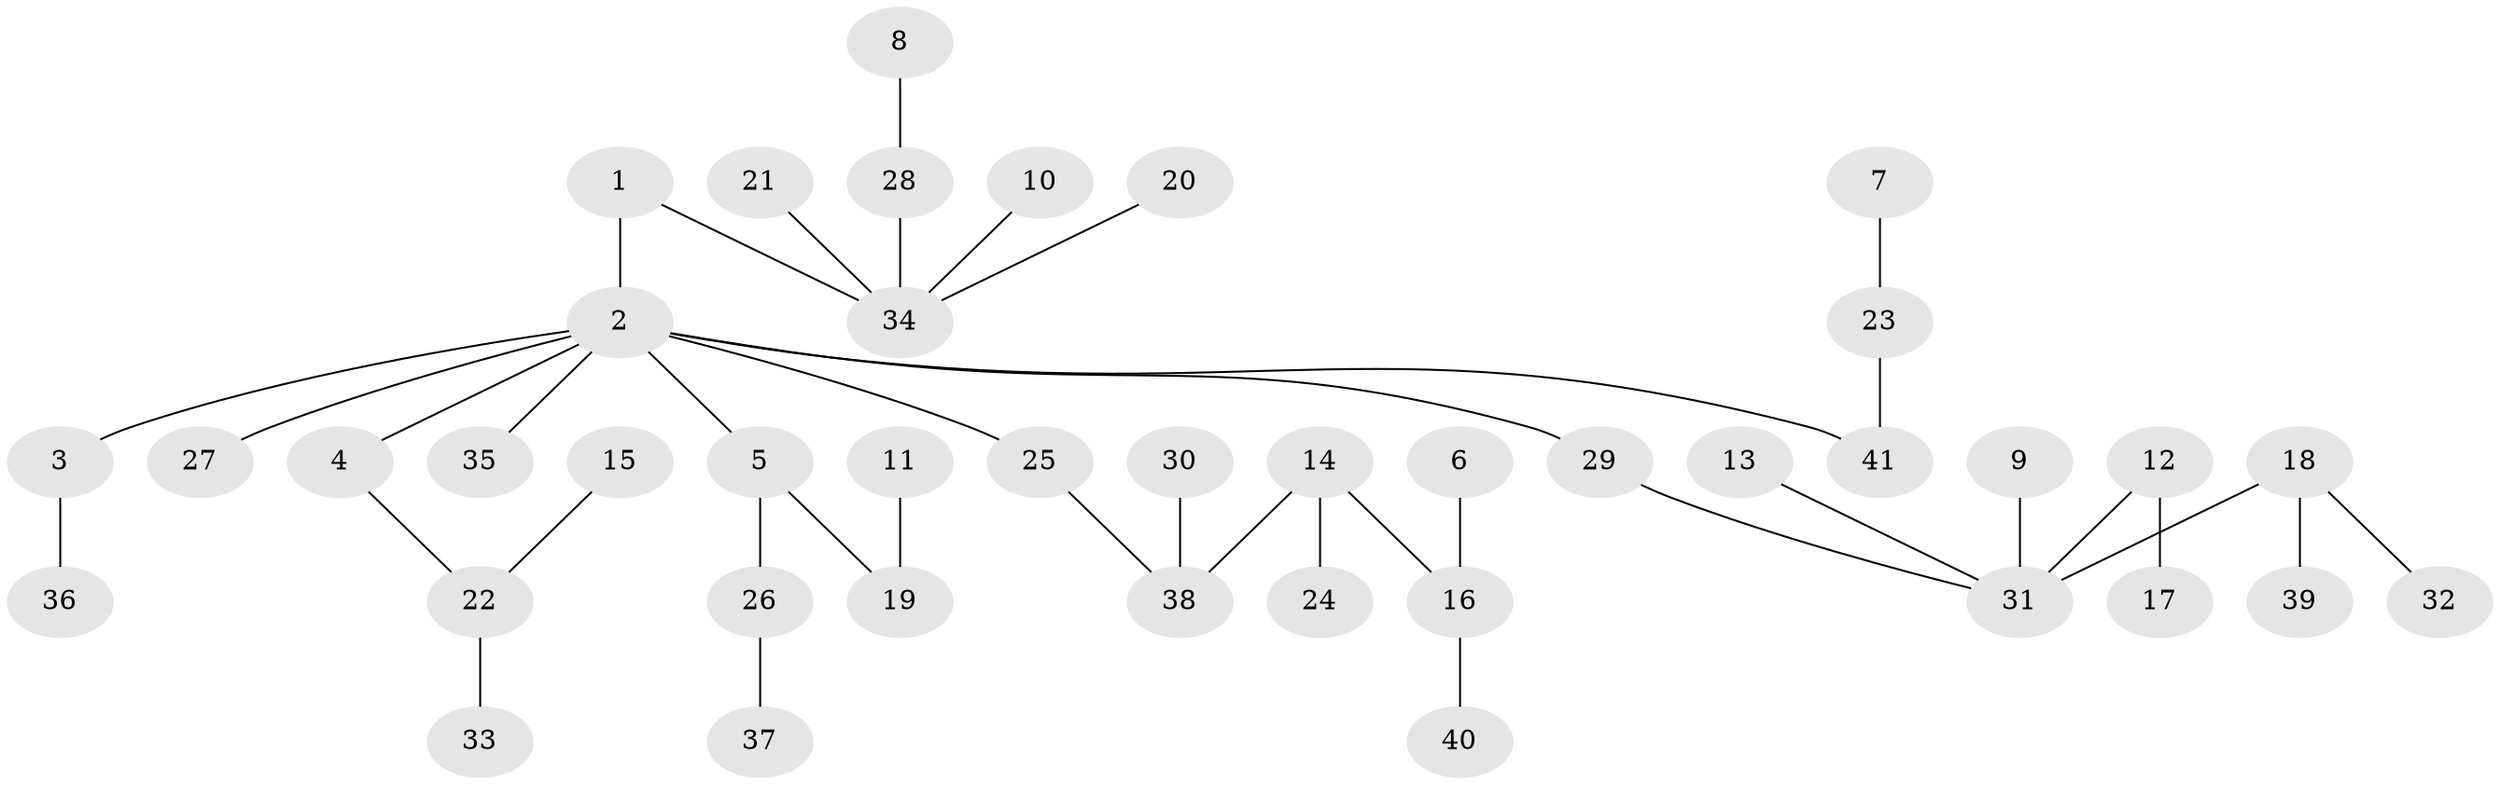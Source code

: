 // original degree distribution, {5: 0.024390243902439025, 4: 0.04878048780487805, 2: 0.32926829268292684, 1: 0.45121951219512196, 6: 0.036585365853658534, 3: 0.10975609756097561}
// Generated by graph-tools (version 1.1) at 2025/50/03/09/25 03:50:18]
// undirected, 41 vertices, 40 edges
graph export_dot {
graph [start="1"]
  node [color=gray90,style=filled];
  1;
  2;
  3;
  4;
  5;
  6;
  7;
  8;
  9;
  10;
  11;
  12;
  13;
  14;
  15;
  16;
  17;
  18;
  19;
  20;
  21;
  22;
  23;
  24;
  25;
  26;
  27;
  28;
  29;
  30;
  31;
  32;
  33;
  34;
  35;
  36;
  37;
  38;
  39;
  40;
  41;
  1 -- 2 [weight=1.0];
  1 -- 34 [weight=1.0];
  2 -- 3 [weight=1.0];
  2 -- 4 [weight=1.0];
  2 -- 5 [weight=1.0];
  2 -- 25 [weight=1.0];
  2 -- 27 [weight=1.0];
  2 -- 29 [weight=1.0];
  2 -- 35 [weight=1.0];
  2 -- 41 [weight=1.0];
  3 -- 36 [weight=1.0];
  4 -- 22 [weight=1.0];
  5 -- 19 [weight=1.0];
  5 -- 26 [weight=1.0];
  6 -- 16 [weight=1.0];
  7 -- 23 [weight=1.0];
  8 -- 28 [weight=1.0];
  9 -- 31 [weight=1.0];
  10 -- 34 [weight=1.0];
  11 -- 19 [weight=1.0];
  12 -- 17 [weight=1.0];
  12 -- 31 [weight=1.0];
  13 -- 31 [weight=1.0];
  14 -- 16 [weight=1.0];
  14 -- 24 [weight=1.0];
  14 -- 38 [weight=1.0];
  15 -- 22 [weight=1.0];
  16 -- 40 [weight=1.0];
  18 -- 31 [weight=1.0];
  18 -- 32 [weight=1.0];
  18 -- 39 [weight=1.0];
  20 -- 34 [weight=1.0];
  21 -- 34 [weight=1.0];
  22 -- 33 [weight=1.0];
  23 -- 41 [weight=1.0];
  25 -- 38 [weight=1.0];
  26 -- 37 [weight=1.0];
  28 -- 34 [weight=1.0];
  29 -- 31 [weight=1.0];
  30 -- 38 [weight=1.0];
}
